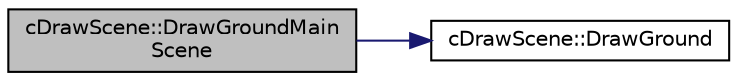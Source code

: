 digraph "cDrawScene::DrawGroundMainScene"
{
 // LATEX_PDF_SIZE
  edge [fontname="Helvetica",fontsize="10",labelfontname="Helvetica",labelfontsize="10"];
  node [fontname="Helvetica",fontsize="10",shape=record];
  rankdir="LR";
  Node1 [label="cDrawScene::DrawGroundMain\lScene",height=0.2,width=0.4,color="black", fillcolor="grey75", style="filled", fontcolor="black",tooltip=" "];
  Node1 -> Node2 [color="midnightblue",fontsize="10",style="solid",fontname="Helvetica"];
  Node2 [label="cDrawScene::DrawGround",height=0.2,width=0.4,color="black", fillcolor="white", style="filled",URL="$classc_draw_scene.html#a046a7bfa0a37aecf194cbc932b958db6",tooltip=" "];
}
